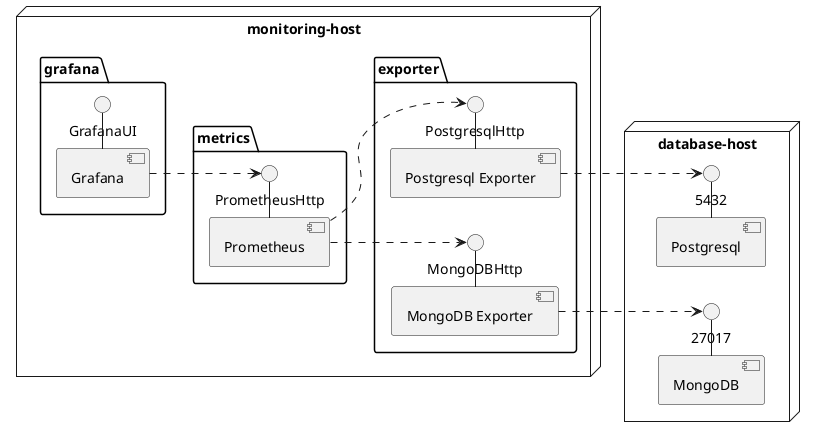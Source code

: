 @startuml

left to right direction

node "database-host" {
  [Postgresql] - 5432
  [MongoDB] - 27017
}

node "monitoring-host" {
  package "exporter" {
    [Postgresql Exporter] ..> 5432
    [Postgresql Exporter] - PostgresqlHttp
    [MongoDB Exporter] .> 27017
    [MongoDB Exporter] - MongoDBHttp
  }

  package "metrics" {
    [Prometheus] ..> PostgresqlHttp
    [Prometheus] ..> MongoDBHttp
    [Prometheus] - PrometheusHttp
  }

  package "grafana" {
    [Grafana] - GrafanaUI
    [Grafana] ..> PrometheusHttp
  }
}

@enduml